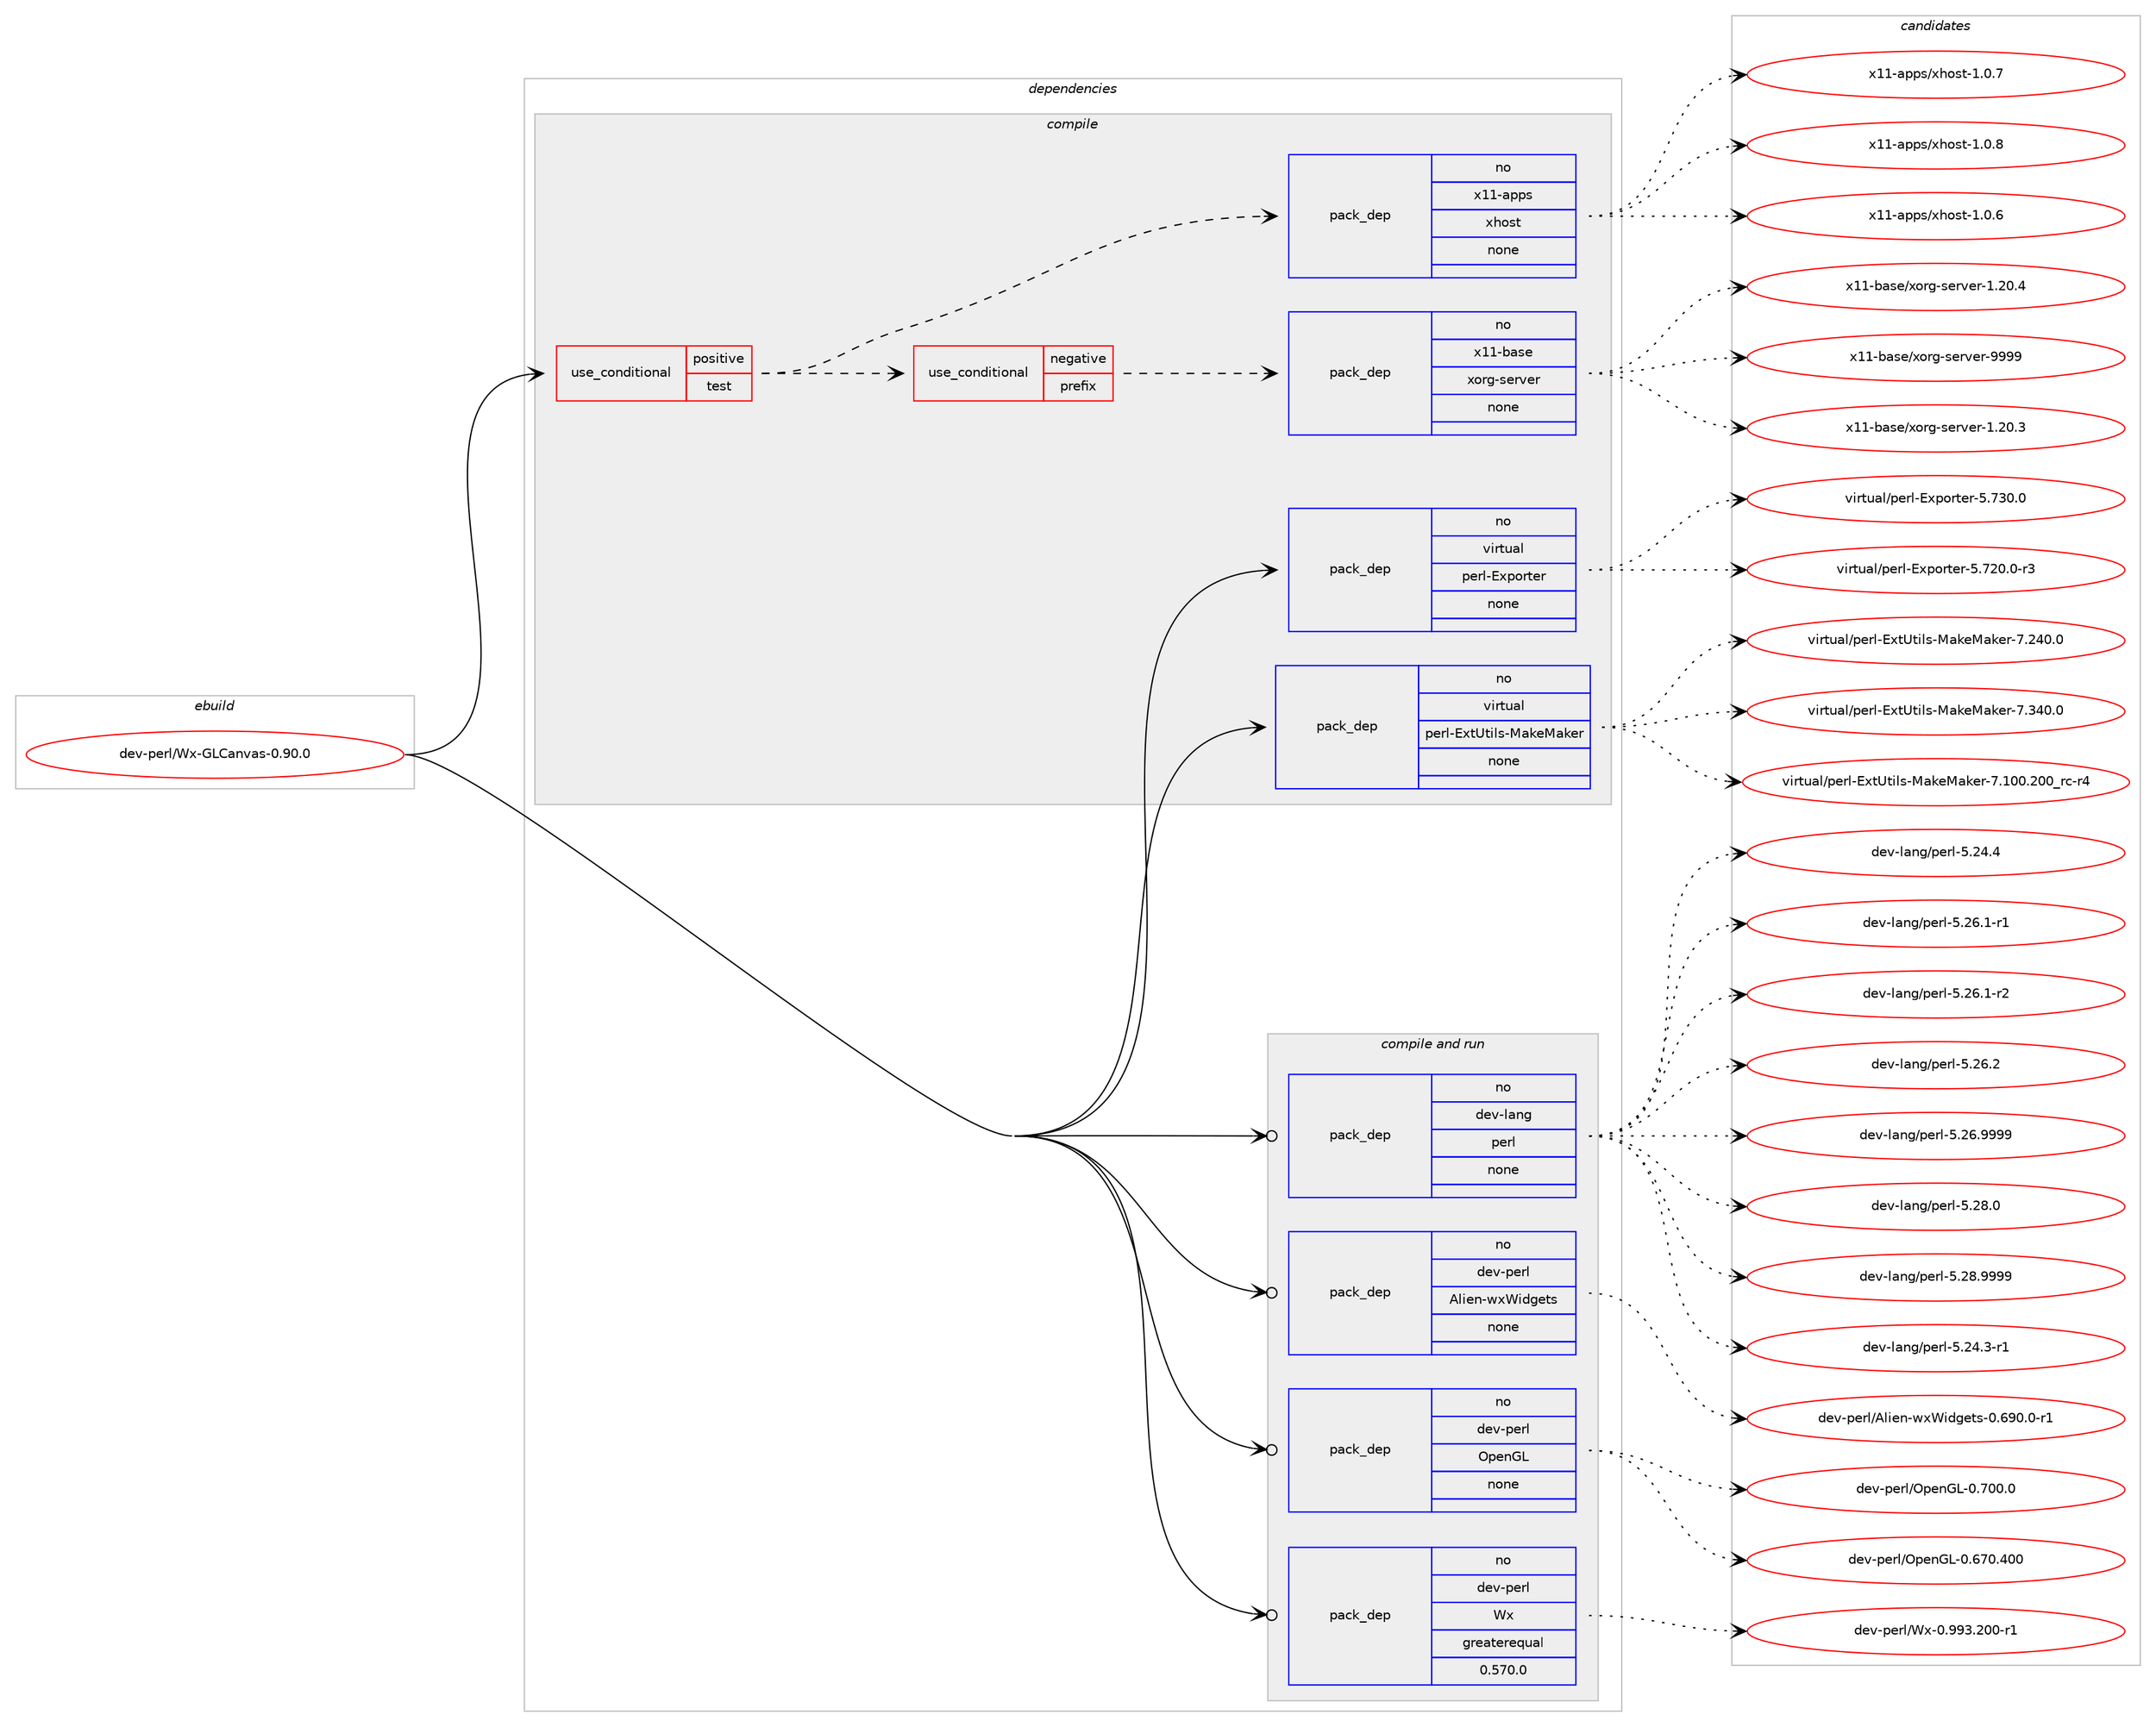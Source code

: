 digraph prolog {

# *************
# Graph options
# *************

newrank=true;
concentrate=true;
compound=true;
graph [rankdir=LR,fontname=Helvetica,fontsize=10,ranksep=1.5];#, ranksep=2.5, nodesep=0.2];
edge  [arrowhead=vee];
node  [fontname=Helvetica,fontsize=10];

# **********
# The ebuild
# **********

subgraph cluster_leftcol {
color=gray;
rank=same;
label=<<i>ebuild</i>>;
id [label="dev-perl/Wx-GLCanvas-0.90.0", color=red, width=4, href="../dev-perl/Wx-GLCanvas-0.90.0.svg"];
}

# ****************
# The dependencies
# ****************

subgraph cluster_midcol {
color=gray;
label=<<i>dependencies</i>>;
subgraph cluster_compile {
fillcolor="#eeeeee";
style=filled;
label=<<i>compile</i>>;
subgraph cond369096 {
dependency1391043 [label=<<TABLE BORDER="0" CELLBORDER="1" CELLSPACING="0" CELLPADDING="4"><TR><TD ROWSPAN="3" CELLPADDING="10">use_conditional</TD></TR><TR><TD>positive</TD></TR><TR><TD>test</TD></TR></TABLE>>, shape=none, color=red];
subgraph cond369097 {
dependency1391044 [label=<<TABLE BORDER="0" CELLBORDER="1" CELLSPACING="0" CELLPADDING="4"><TR><TD ROWSPAN="3" CELLPADDING="10">use_conditional</TD></TR><TR><TD>negative</TD></TR><TR><TD>prefix</TD></TR></TABLE>>, shape=none, color=red];
subgraph pack998881 {
dependency1391045 [label=<<TABLE BORDER="0" CELLBORDER="1" CELLSPACING="0" CELLPADDING="4" WIDTH="220"><TR><TD ROWSPAN="6" CELLPADDING="30">pack_dep</TD></TR><TR><TD WIDTH="110">no</TD></TR><TR><TD>x11-base</TD></TR><TR><TD>xorg-server</TD></TR><TR><TD>none</TD></TR><TR><TD></TD></TR></TABLE>>, shape=none, color=blue];
}
dependency1391044:e -> dependency1391045:w [weight=20,style="dashed",arrowhead="vee"];
}
dependency1391043:e -> dependency1391044:w [weight=20,style="dashed",arrowhead="vee"];
subgraph pack998882 {
dependency1391046 [label=<<TABLE BORDER="0" CELLBORDER="1" CELLSPACING="0" CELLPADDING="4" WIDTH="220"><TR><TD ROWSPAN="6" CELLPADDING="30">pack_dep</TD></TR><TR><TD WIDTH="110">no</TD></TR><TR><TD>x11-apps</TD></TR><TR><TD>xhost</TD></TR><TR><TD>none</TD></TR><TR><TD></TD></TR></TABLE>>, shape=none, color=blue];
}
dependency1391043:e -> dependency1391046:w [weight=20,style="dashed",arrowhead="vee"];
}
id:e -> dependency1391043:w [weight=20,style="solid",arrowhead="vee"];
subgraph pack998883 {
dependency1391047 [label=<<TABLE BORDER="0" CELLBORDER="1" CELLSPACING="0" CELLPADDING="4" WIDTH="220"><TR><TD ROWSPAN="6" CELLPADDING="30">pack_dep</TD></TR><TR><TD WIDTH="110">no</TD></TR><TR><TD>virtual</TD></TR><TR><TD>perl-Exporter</TD></TR><TR><TD>none</TD></TR><TR><TD></TD></TR></TABLE>>, shape=none, color=blue];
}
id:e -> dependency1391047:w [weight=20,style="solid",arrowhead="vee"];
subgraph pack998884 {
dependency1391048 [label=<<TABLE BORDER="0" CELLBORDER="1" CELLSPACING="0" CELLPADDING="4" WIDTH="220"><TR><TD ROWSPAN="6" CELLPADDING="30">pack_dep</TD></TR><TR><TD WIDTH="110">no</TD></TR><TR><TD>virtual</TD></TR><TR><TD>perl-ExtUtils-MakeMaker</TD></TR><TR><TD>none</TD></TR><TR><TD></TD></TR></TABLE>>, shape=none, color=blue];
}
id:e -> dependency1391048:w [weight=20,style="solid",arrowhead="vee"];
}
subgraph cluster_compileandrun {
fillcolor="#eeeeee";
style=filled;
label=<<i>compile and run</i>>;
subgraph pack998885 {
dependency1391049 [label=<<TABLE BORDER="0" CELLBORDER="1" CELLSPACING="0" CELLPADDING="4" WIDTH="220"><TR><TD ROWSPAN="6" CELLPADDING="30">pack_dep</TD></TR><TR><TD WIDTH="110">no</TD></TR><TR><TD>dev-lang</TD></TR><TR><TD>perl</TD></TR><TR><TD>none</TD></TR><TR><TD></TD></TR></TABLE>>, shape=none, color=blue];
}
id:e -> dependency1391049:w [weight=20,style="solid",arrowhead="odotvee"];
subgraph pack998886 {
dependency1391050 [label=<<TABLE BORDER="0" CELLBORDER="1" CELLSPACING="0" CELLPADDING="4" WIDTH="220"><TR><TD ROWSPAN="6" CELLPADDING="30">pack_dep</TD></TR><TR><TD WIDTH="110">no</TD></TR><TR><TD>dev-perl</TD></TR><TR><TD>Alien-wxWidgets</TD></TR><TR><TD>none</TD></TR><TR><TD></TD></TR></TABLE>>, shape=none, color=blue];
}
id:e -> dependency1391050:w [weight=20,style="solid",arrowhead="odotvee"];
subgraph pack998887 {
dependency1391051 [label=<<TABLE BORDER="0" CELLBORDER="1" CELLSPACING="0" CELLPADDING="4" WIDTH="220"><TR><TD ROWSPAN="6" CELLPADDING="30">pack_dep</TD></TR><TR><TD WIDTH="110">no</TD></TR><TR><TD>dev-perl</TD></TR><TR><TD>OpenGL</TD></TR><TR><TD>none</TD></TR><TR><TD></TD></TR></TABLE>>, shape=none, color=blue];
}
id:e -> dependency1391051:w [weight=20,style="solid",arrowhead="odotvee"];
subgraph pack998888 {
dependency1391052 [label=<<TABLE BORDER="0" CELLBORDER="1" CELLSPACING="0" CELLPADDING="4" WIDTH="220"><TR><TD ROWSPAN="6" CELLPADDING="30">pack_dep</TD></TR><TR><TD WIDTH="110">no</TD></TR><TR><TD>dev-perl</TD></TR><TR><TD>Wx</TD></TR><TR><TD>greaterequal</TD></TR><TR><TD>0.570.0</TD></TR></TABLE>>, shape=none, color=blue];
}
id:e -> dependency1391052:w [weight=20,style="solid",arrowhead="odotvee"];
}
subgraph cluster_run {
fillcolor="#eeeeee";
style=filled;
label=<<i>run</i>>;
}
}

# **************
# The candidates
# **************

subgraph cluster_choices {
rank=same;
color=gray;
label=<<i>candidates</i>>;

subgraph choice998881 {
color=black;
nodesep=1;
choice1204949459897115101471201111141034511510111411810111445494650484651 [label="x11-base/xorg-server-1.20.3", color=red, width=4,href="../x11-base/xorg-server-1.20.3.svg"];
choice1204949459897115101471201111141034511510111411810111445494650484652 [label="x11-base/xorg-server-1.20.4", color=red, width=4,href="../x11-base/xorg-server-1.20.4.svg"];
choice120494945989711510147120111114103451151011141181011144557575757 [label="x11-base/xorg-server-9999", color=red, width=4,href="../x11-base/xorg-server-9999.svg"];
dependency1391045:e -> choice1204949459897115101471201111141034511510111411810111445494650484651:w [style=dotted,weight="100"];
dependency1391045:e -> choice1204949459897115101471201111141034511510111411810111445494650484652:w [style=dotted,weight="100"];
dependency1391045:e -> choice120494945989711510147120111114103451151011141181011144557575757:w [style=dotted,weight="100"];
}
subgraph choice998882 {
color=black;
nodesep=1;
choice1204949459711211211547120104111115116454946484654 [label="x11-apps/xhost-1.0.6", color=red, width=4,href="../x11-apps/xhost-1.0.6.svg"];
choice1204949459711211211547120104111115116454946484655 [label="x11-apps/xhost-1.0.7", color=red, width=4,href="../x11-apps/xhost-1.0.7.svg"];
choice1204949459711211211547120104111115116454946484656 [label="x11-apps/xhost-1.0.8", color=red, width=4,href="../x11-apps/xhost-1.0.8.svg"];
dependency1391046:e -> choice1204949459711211211547120104111115116454946484654:w [style=dotted,weight="100"];
dependency1391046:e -> choice1204949459711211211547120104111115116454946484655:w [style=dotted,weight="100"];
dependency1391046:e -> choice1204949459711211211547120104111115116454946484656:w [style=dotted,weight="100"];
}
subgraph choice998883 {
color=black;
nodesep=1;
choice1181051141161179710847112101114108456912011211111411610111445534655504846484511451 [label="virtual/perl-Exporter-5.720.0-r3", color=red, width=4,href="../virtual/perl-Exporter-5.720.0-r3.svg"];
choice118105114116117971084711210111410845691201121111141161011144553465551484648 [label="virtual/perl-Exporter-5.730.0", color=red, width=4,href="../virtual/perl-Exporter-5.730.0.svg"];
dependency1391047:e -> choice1181051141161179710847112101114108456912011211111411610111445534655504846484511451:w [style=dotted,weight="100"];
dependency1391047:e -> choice118105114116117971084711210111410845691201121111141161011144553465551484648:w [style=dotted,weight="100"];
}
subgraph choice998884 {
color=black;
nodesep=1;
choice118105114116117971084711210111410845691201168511610510811545779710710177971071011144555464948484650484895114994511452 [label="virtual/perl-ExtUtils-MakeMaker-7.100.200_rc-r4", color=red, width=4,href="../virtual/perl-ExtUtils-MakeMaker-7.100.200_rc-r4.svg"];
choice118105114116117971084711210111410845691201168511610510811545779710710177971071011144555465052484648 [label="virtual/perl-ExtUtils-MakeMaker-7.240.0", color=red, width=4,href="../virtual/perl-ExtUtils-MakeMaker-7.240.0.svg"];
choice118105114116117971084711210111410845691201168511610510811545779710710177971071011144555465152484648 [label="virtual/perl-ExtUtils-MakeMaker-7.340.0", color=red, width=4,href="../virtual/perl-ExtUtils-MakeMaker-7.340.0.svg"];
dependency1391048:e -> choice118105114116117971084711210111410845691201168511610510811545779710710177971071011144555464948484650484895114994511452:w [style=dotted,weight="100"];
dependency1391048:e -> choice118105114116117971084711210111410845691201168511610510811545779710710177971071011144555465052484648:w [style=dotted,weight="100"];
dependency1391048:e -> choice118105114116117971084711210111410845691201168511610510811545779710710177971071011144555465152484648:w [style=dotted,weight="100"];
}
subgraph choice998885 {
color=black;
nodesep=1;
choice100101118451089711010347112101114108455346505246514511449 [label="dev-lang/perl-5.24.3-r1", color=red, width=4,href="../dev-lang/perl-5.24.3-r1.svg"];
choice10010111845108971101034711210111410845534650524652 [label="dev-lang/perl-5.24.4", color=red, width=4,href="../dev-lang/perl-5.24.4.svg"];
choice100101118451089711010347112101114108455346505446494511449 [label="dev-lang/perl-5.26.1-r1", color=red, width=4,href="../dev-lang/perl-5.26.1-r1.svg"];
choice100101118451089711010347112101114108455346505446494511450 [label="dev-lang/perl-5.26.1-r2", color=red, width=4,href="../dev-lang/perl-5.26.1-r2.svg"];
choice10010111845108971101034711210111410845534650544650 [label="dev-lang/perl-5.26.2", color=red, width=4,href="../dev-lang/perl-5.26.2.svg"];
choice10010111845108971101034711210111410845534650544657575757 [label="dev-lang/perl-5.26.9999", color=red, width=4,href="../dev-lang/perl-5.26.9999.svg"];
choice10010111845108971101034711210111410845534650564648 [label="dev-lang/perl-5.28.0", color=red, width=4,href="../dev-lang/perl-5.28.0.svg"];
choice10010111845108971101034711210111410845534650564657575757 [label="dev-lang/perl-5.28.9999", color=red, width=4,href="../dev-lang/perl-5.28.9999.svg"];
dependency1391049:e -> choice100101118451089711010347112101114108455346505246514511449:w [style=dotted,weight="100"];
dependency1391049:e -> choice10010111845108971101034711210111410845534650524652:w [style=dotted,weight="100"];
dependency1391049:e -> choice100101118451089711010347112101114108455346505446494511449:w [style=dotted,weight="100"];
dependency1391049:e -> choice100101118451089711010347112101114108455346505446494511450:w [style=dotted,weight="100"];
dependency1391049:e -> choice10010111845108971101034711210111410845534650544650:w [style=dotted,weight="100"];
dependency1391049:e -> choice10010111845108971101034711210111410845534650544657575757:w [style=dotted,weight="100"];
dependency1391049:e -> choice10010111845108971101034711210111410845534650564648:w [style=dotted,weight="100"];
dependency1391049:e -> choice10010111845108971101034711210111410845534650564657575757:w [style=dotted,weight="100"];
}
subgraph choice998886 {
color=black;
nodesep=1;
choice100101118451121011141084765108105101110451191208710510010310111611545484654574846484511449 [label="dev-perl/Alien-wxWidgets-0.690.0-r1", color=red, width=4,href="../dev-perl/Alien-wxWidgets-0.690.0-r1.svg"];
dependency1391050:e -> choice100101118451121011141084765108105101110451191208710510010310111611545484654574846484511449:w [style=dotted,weight="100"];
}
subgraph choice998887 {
color=black;
nodesep=1;
choice100101118451121011141084779112101110717645484654554846524848 [label="dev-perl/OpenGL-0.670.400", color=red, width=4,href="../dev-perl/OpenGL-0.670.400.svg"];
choice10010111845112101114108477911210111071764548465548484648 [label="dev-perl/OpenGL-0.700.0", color=red, width=4,href="../dev-perl/OpenGL-0.700.0.svg"];
dependency1391051:e -> choice100101118451121011141084779112101110717645484654554846524848:w [style=dotted,weight="100"];
dependency1391051:e -> choice10010111845112101114108477911210111071764548465548484648:w [style=dotted,weight="100"];
}
subgraph choice998888 {
color=black;
nodesep=1;
choice100101118451121011141084787120454846575751465048484511449 [label="dev-perl/Wx-0.993.200-r1", color=red, width=4,href="../dev-perl/Wx-0.993.200-r1.svg"];
dependency1391052:e -> choice100101118451121011141084787120454846575751465048484511449:w [style=dotted,weight="100"];
}
}

}
